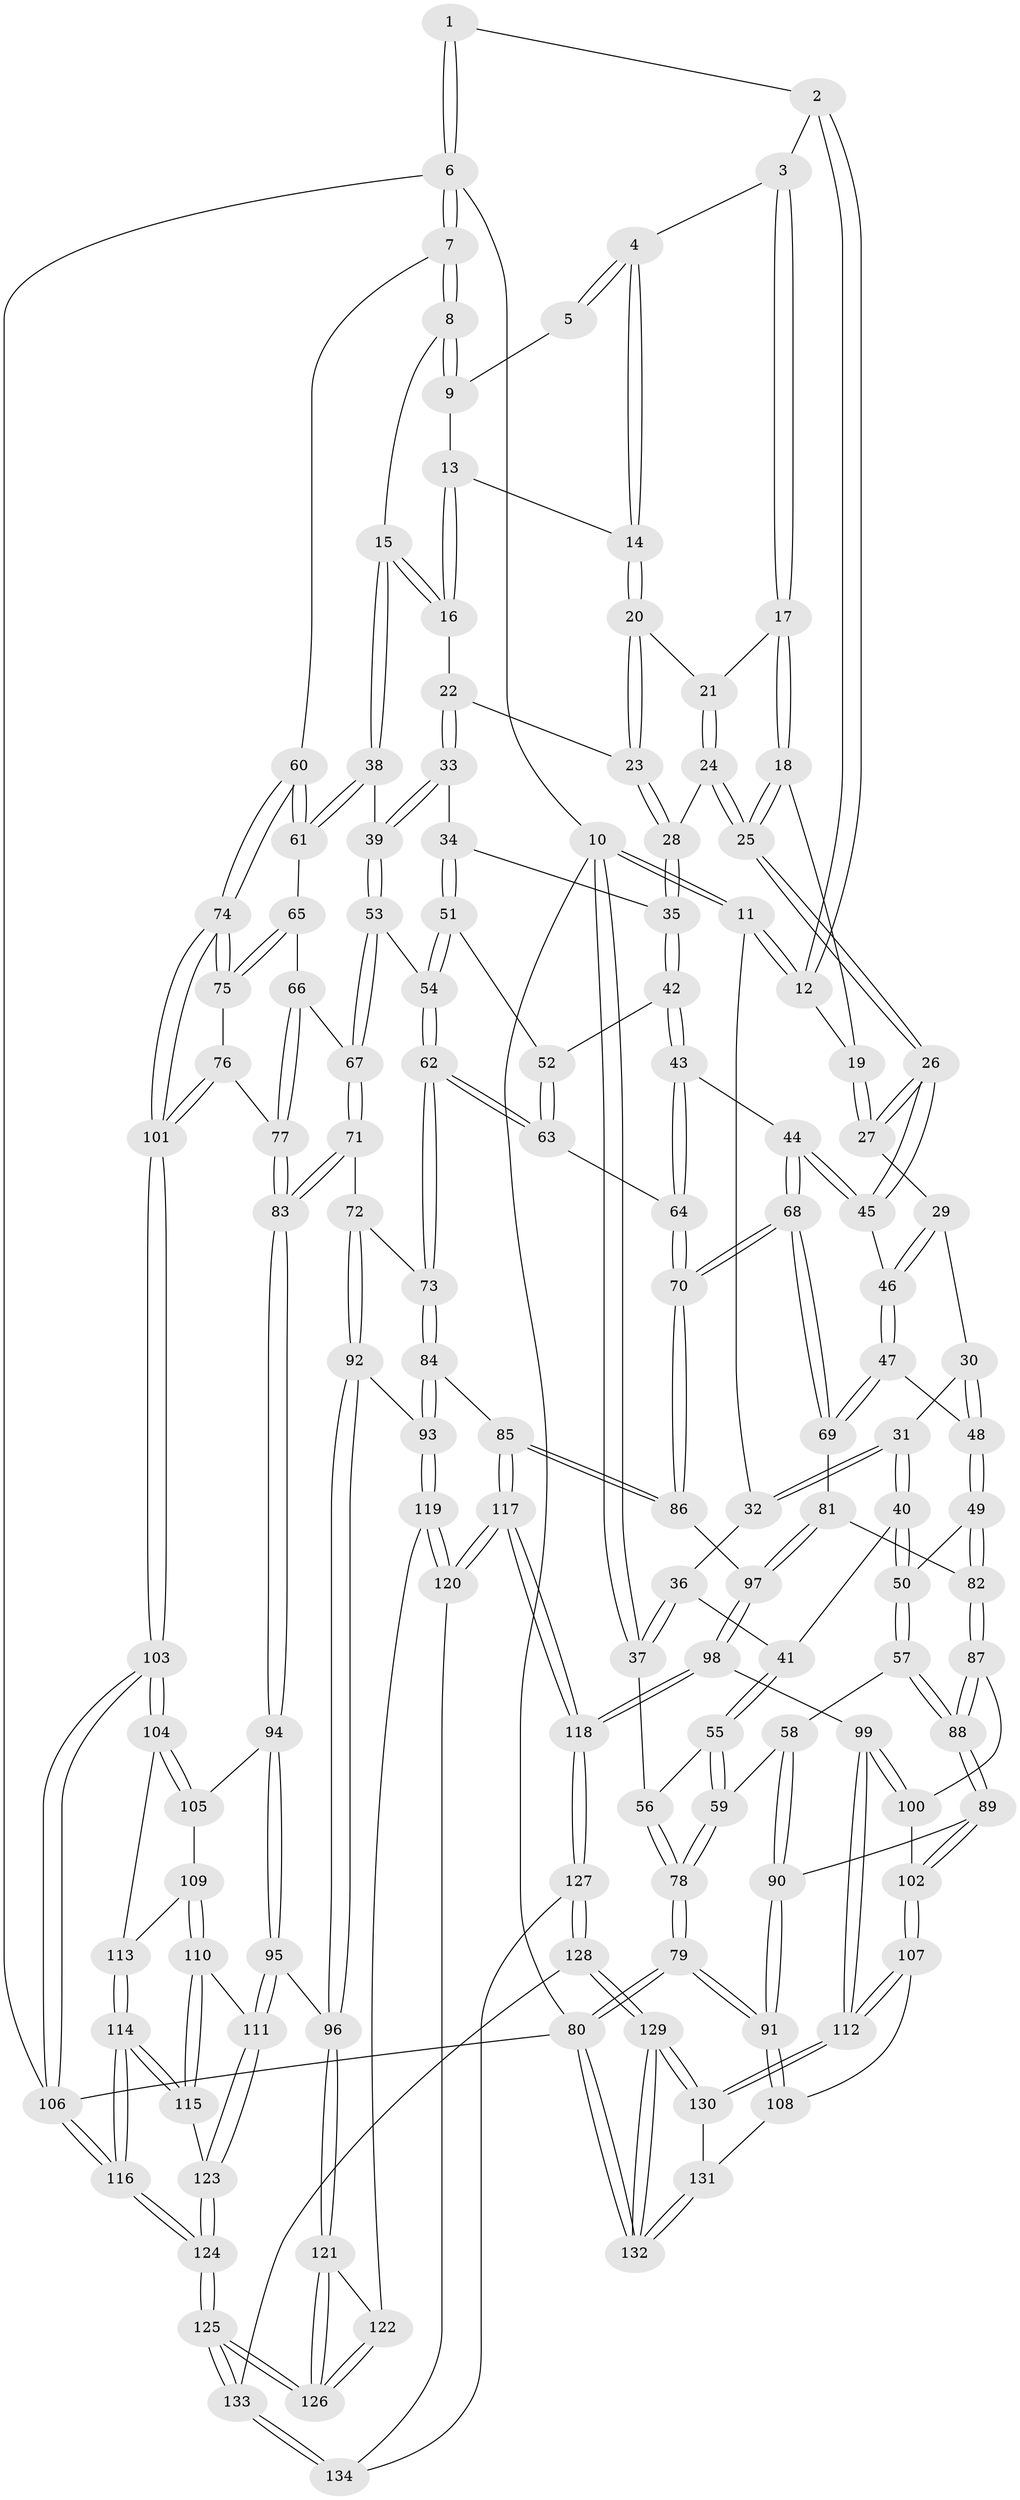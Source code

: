 // coarse degree distribution, {4: 0.5443037974683544, 5: 0.35443037974683544, 6: 0.02531645569620253, 3: 0.06329113924050633, 7: 0.012658227848101266}
// Generated by graph-tools (version 1.1) at 2025/42/03/06/25 10:42:28]
// undirected, 134 vertices, 332 edges
graph export_dot {
graph [start="1"]
  node [color=gray90,style=filled];
  1 [pos="+0.7601224730441472+0"];
  2 [pos="+0.36873643858161087+0"];
  3 [pos="+0.48345086725806713+0.04560245037524054"];
  4 [pos="+0.6194013437378334+0.07964057551078488"];
  5 [pos="+0.7597891344684454+0"];
  6 [pos="+1+0"];
  7 [pos="+1+0"];
  8 [pos="+0.9321218169405266+0.09834217185882267"];
  9 [pos="+0.8094933605850484+0.02894893625954849"];
  10 [pos="+0+0"];
  11 [pos="+0+0"];
  12 [pos="+0+0"];
  13 [pos="+0.7857117332483761+0.0745928923918337"];
  14 [pos="+0.6535063848278551+0.14191131618471228"];
  15 [pos="+0.8765983133641909+0.3107346165984837"];
  16 [pos="+0.806824774493289+0.26370212824723555"];
  17 [pos="+0.4693372955561818+0.13908846476005024"];
  18 [pos="+0.35803800564766763+0.2020566879000255"];
  19 [pos="+0.29408226830046247+0.1863364461202731"];
  20 [pos="+0.6499598475781903+0.20655740798840713"];
  21 [pos="+0.48148946577944035+0.15479535978233316"];
  22 [pos="+0.6875229312032934+0.23946526641087723"];
  23 [pos="+0.6558705467064908+0.2255552776648775"];
  24 [pos="+0.5072993876353632+0.2995456477921196"];
  25 [pos="+0.43291736025379784+0.33534319691770187"];
  26 [pos="+0.4222105925336867+0.3557508759814685"];
  27 [pos="+0.2435613773273558+0.3469819007543829"];
  28 [pos="+0.5696980176685168+0.3052901021349261"];
  29 [pos="+0.2432415807968794+0.3472395970770171"];
  30 [pos="+0.23520977904017956+0.35133129428766363"];
  31 [pos="+0.23364952144482307+0.35161245694706517"];
  32 [pos="+0.13620362704801442+0.26910348221383285"];
  33 [pos="+0.6788607144790456+0.3996764251095141"];
  34 [pos="+0.6715657528900859+0.40205958756609567"];
  35 [pos="+0.5934267534796033+0.37104970577066415"];
  36 [pos="+0.08769723565020307+0.3566935226779772"];
  37 [pos="+0+0.07940375966223413"];
  38 [pos="+0.8895904501818339+0.332939592856891"];
  39 [pos="+0.8026995202124766+0.40730092052746464"];
  40 [pos="+0.20949669020280387+0.3730246405451792"];
  41 [pos="+0.10715759776595835+0.3980184624525603"];
  42 [pos="+0.5547652583139085+0.45135126542663206"];
  43 [pos="+0.5348809665857968+0.4682514648947594"];
  44 [pos="+0.5082473269921985+0.47946472600789103"];
  45 [pos="+0.4230892020223629+0.36423496217411355"];
  46 [pos="+0.3540301162270117+0.47090841658180566"];
  47 [pos="+0.34777175632455143+0.49803125949472515"];
  48 [pos="+0.2906481093680984+0.5221719910969894"];
  49 [pos="+0.27295248282157203+0.540035767416398"];
  50 [pos="+0.17912119602939716+0.5467484879706923"];
  51 [pos="+0.6606185838996903+0.4431905711036408"];
  52 [pos="+0.6476461565571733+0.47161147429185213"];
  53 [pos="+0.77235799339099+0.48943011060746644"];
  54 [pos="+0.7534885240907271+0.4998259021635393"];
  55 [pos="+0.08145598570426543+0.4366104182667507"];
  56 [pos="+0+0.17534418151153583"];
  57 [pos="+0.1717729385147083+0.5506500631550033"];
  58 [pos="+0.12312969166399125+0.5494463093052238"];
  59 [pos="+0.06936232539228133+0.5366548837187386"];
  60 [pos="+1+0.40146401197105225"];
  61 [pos="+0.9614287220150209+0.36283239783192783"];
  62 [pos="+0.6825803620550116+0.5481513467192045"];
  63 [pos="+0.6663416051238354+0.5390378011287565"];
  64 [pos="+0.6400038700891031+0.5414633260673412"];
  65 [pos="+0.8962411881649326+0.5245127569652466"];
  66 [pos="+0.8782838384518841+0.5388740411882591"];
  67 [pos="+0.8122448842851707+0.5547407928700695"];
  68 [pos="+0.47259115817200303+0.5738531464649009"];
  69 [pos="+0.4714101239845444+0.5736129066865594"];
  70 [pos="+0.4997770206411274+0.6194948691387114"];
  71 [pos="+0.8100715206809151+0.610260712881212"];
  72 [pos="+0.7252460461888239+0.6227735293655678"];
  73 [pos="+0.693097556452535+0.6038498192086866"];
  74 [pos="+1+0.5004207531658458"];
  75 [pos="+0.9259304388410992+0.5775351424735417"];
  76 [pos="+0.8969919930691572+0.6383273131801158"];
  77 [pos="+0.8839962581191453+0.6433147726484811"];
  78 [pos="+0+0.636744972322699"];
  79 [pos="+0+0.7519720156081854"];
  80 [pos="+0+1"];
  81 [pos="+0.32291559160916156+0.6291189586359226"];
  82 [pos="+0.3149230966508865+0.6277465474026028"];
  83 [pos="+0.8591149648899365+0.6599595379366627"];
  84 [pos="+0.5494673260465116+0.736828336198528"];
  85 [pos="+0.5368066008458731+0.7317515730759162"];
  86 [pos="+0.5232765473211437+0.7230646581866732"];
  87 [pos="+0.3088299452261561+0.6355639347625979"];
  88 [pos="+0.20380930321398383+0.6560312920219756"];
  89 [pos="+0.19806769373186164+0.7057506515288096"];
  90 [pos="+0.12639507574189005+0.669052746599776"];
  91 [pos="+0+0.7684047712669521"];
  92 [pos="+0.7522324486189759+0.7706426644900146"];
  93 [pos="+0.5649244503467059+0.7510807994753262"];
  94 [pos="+0.8539556785207394+0.6955786406108128"];
  95 [pos="+0.7994811727137161+0.7793529329991805"];
  96 [pos="+0.7746851712110421+0.7822077091817446"];
  97 [pos="+0.4277041013827266+0.7525860773544841"];
  98 [pos="+0.35629367573697124+0.7997154914955172"];
  99 [pos="+0.3240343095768284+0.8053043983371547"];
  100 [pos="+0.29916512571836623+0.6679703188946459"];
  101 [pos="+1+0.6698129550433627"];
  102 [pos="+0.20060405609403162+0.7178493855280604"];
  103 [pos="+1+0.6809580800545756"];
  104 [pos="+1+0.7377491186688865"];
  105 [pos="+0.9225571354864671+0.7204314684129723"];
  106 [pos="+1+1"];
  107 [pos="+0.1978524675023285+0.7817847744119483"];
  108 [pos="+0.14515614781387895+0.80909887828706"];
  109 [pos="+0.925906676254193+0.8096018615368119"];
  110 [pos="+0.9173038671313646+0.814141049330614"];
  111 [pos="+0.8232085579352629+0.7988676639505918"];
  112 [pos="+0.31348239055528604+0.8102228758076458"];
  113 [pos="+0.9689283251252148+0.7946576958280919"];
  114 [pos="+1+1"];
  115 [pos="+0.9651523927619232+0.9694853727296364"];
  116 [pos="+1+1"];
  117 [pos="+0.44682653929484434+0.9410579473959299"];
  118 [pos="+0.44456120592022025+0.9430339272541562"];
  119 [pos="+0.5910943010525109+0.8733182420049133"];
  120 [pos="+0.5697774614899291+0.8998936243143666"];
  121 [pos="+0.7460406893458469+0.85471730446686"];
  122 [pos="+0.6170752164581687+0.8917430842162203"];
  123 [pos="+0.8310170788484346+0.824528567872811"];
  124 [pos="+0.853682438681015+1"];
  125 [pos="+0.8057079826158546+1"];
  126 [pos="+0.7417679961563411+1"];
  127 [pos="+0.4400412818747527+0.9599142280546568"];
  128 [pos="+0.3321285660487445+1"];
  129 [pos="+0.2795824074745554+1"];
  130 [pos="+0.2664229194352037+1"];
  131 [pos="+0.1491755300601254+0.8491151427420249"];
  132 [pos="+0+1"];
  133 [pos="+0.576043882975442+1"];
  134 [pos="+0.5603384474471164+0.958097788208165"];
  1 -- 2;
  1 -- 6;
  1 -- 6;
  2 -- 3;
  2 -- 12;
  2 -- 12;
  3 -- 4;
  3 -- 17;
  3 -- 17;
  4 -- 5;
  4 -- 5;
  4 -- 14;
  4 -- 14;
  5 -- 9;
  6 -- 7;
  6 -- 7;
  6 -- 10;
  6 -- 106;
  7 -- 8;
  7 -- 8;
  7 -- 60;
  8 -- 9;
  8 -- 9;
  8 -- 15;
  9 -- 13;
  10 -- 11;
  10 -- 11;
  10 -- 37;
  10 -- 37;
  10 -- 80;
  11 -- 12;
  11 -- 12;
  11 -- 32;
  12 -- 19;
  13 -- 14;
  13 -- 16;
  13 -- 16;
  14 -- 20;
  14 -- 20;
  15 -- 16;
  15 -- 16;
  15 -- 38;
  15 -- 38;
  16 -- 22;
  17 -- 18;
  17 -- 18;
  17 -- 21;
  18 -- 19;
  18 -- 25;
  18 -- 25;
  19 -- 27;
  19 -- 27;
  20 -- 21;
  20 -- 23;
  20 -- 23;
  21 -- 24;
  21 -- 24;
  22 -- 23;
  22 -- 33;
  22 -- 33;
  23 -- 28;
  23 -- 28;
  24 -- 25;
  24 -- 25;
  24 -- 28;
  25 -- 26;
  25 -- 26;
  26 -- 27;
  26 -- 27;
  26 -- 45;
  26 -- 45;
  27 -- 29;
  28 -- 35;
  28 -- 35;
  29 -- 30;
  29 -- 46;
  29 -- 46;
  30 -- 31;
  30 -- 48;
  30 -- 48;
  31 -- 32;
  31 -- 32;
  31 -- 40;
  31 -- 40;
  32 -- 36;
  33 -- 34;
  33 -- 39;
  33 -- 39;
  34 -- 35;
  34 -- 51;
  34 -- 51;
  35 -- 42;
  35 -- 42;
  36 -- 37;
  36 -- 37;
  36 -- 41;
  37 -- 56;
  38 -- 39;
  38 -- 61;
  38 -- 61;
  39 -- 53;
  39 -- 53;
  40 -- 41;
  40 -- 50;
  40 -- 50;
  41 -- 55;
  41 -- 55;
  42 -- 43;
  42 -- 43;
  42 -- 52;
  43 -- 44;
  43 -- 64;
  43 -- 64;
  44 -- 45;
  44 -- 45;
  44 -- 68;
  44 -- 68;
  45 -- 46;
  46 -- 47;
  46 -- 47;
  47 -- 48;
  47 -- 69;
  47 -- 69;
  48 -- 49;
  48 -- 49;
  49 -- 50;
  49 -- 82;
  49 -- 82;
  50 -- 57;
  50 -- 57;
  51 -- 52;
  51 -- 54;
  51 -- 54;
  52 -- 63;
  52 -- 63;
  53 -- 54;
  53 -- 67;
  53 -- 67;
  54 -- 62;
  54 -- 62;
  55 -- 56;
  55 -- 59;
  55 -- 59;
  56 -- 78;
  56 -- 78;
  57 -- 58;
  57 -- 88;
  57 -- 88;
  58 -- 59;
  58 -- 90;
  58 -- 90;
  59 -- 78;
  59 -- 78;
  60 -- 61;
  60 -- 61;
  60 -- 74;
  60 -- 74;
  61 -- 65;
  62 -- 63;
  62 -- 63;
  62 -- 73;
  62 -- 73;
  63 -- 64;
  64 -- 70;
  64 -- 70;
  65 -- 66;
  65 -- 75;
  65 -- 75;
  66 -- 67;
  66 -- 77;
  66 -- 77;
  67 -- 71;
  67 -- 71;
  68 -- 69;
  68 -- 69;
  68 -- 70;
  68 -- 70;
  69 -- 81;
  70 -- 86;
  70 -- 86;
  71 -- 72;
  71 -- 83;
  71 -- 83;
  72 -- 73;
  72 -- 92;
  72 -- 92;
  73 -- 84;
  73 -- 84;
  74 -- 75;
  74 -- 75;
  74 -- 101;
  74 -- 101;
  75 -- 76;
  76 -- 77;
  76 -- 101;
  76 -- 101;
  77 -- 83;
  77 -- 83;
  78 -- 79;
  78 -- 79;
  79 -- 80;
  79 -- 80;
  79 -- 91;
  79 -- 91;
  80 -- 132;
  80 -- 132;
  80 -- 106;
  81 -- 82;
  81 -- 97;
  81 -- 97;
  82 -- 87;
  82 -- 87;
  83 -- 94;
  83 -- 94;
  84 -- 85;
  84 -- 93;
  84 -- 93;
  85 -- 86;
  85 -- 86;
  85 -- 117;
  85 -- 117;
  86 -- 97;
  87 -- 88;
  87 -- 88;
  87 -- 100;
  88 -- 89;
  88 -- 89;
  89 -- 90;
  89 -- 102;
  89 -- 102;
  90 -- 91;
  90 -- 91;
  91 -- 108;
  91 -- 108;
  92 -- 93;
  92 -- 96;
  92 -- 96;
  93 -- 119;
  93 -- 119;
  94 -- 95;
  94 -- 95;
  94 -- 105;
  95 -- 96;
  95 -- 111;
  95 -- 111;
  96 -- 121;
  96 -- 121;
  97 -- 98;
  97 -- 98;
  98 -- 99;
  98 -- 118;
  98 -- 118;
  99 -- 100;
  99 -- 100;
  99 -- 112;
  99 -- 112;
  100 -- 102;
  101 -- 103;
  101 -- 103;
  102 -- 107;
  102 -- 107;
  103 -- 104;
  103 -- 104;
  103 -- 106;
  103 -- 106;
  104 -- 105;
  104 -- 105;
  104 -- 113;
  105 -- 109;
  106 -- 116;
  106 -- 116;
  107 -- 108;
  107 -- 112;
  107 -- 112;
  108 -- 131;
  109 -- 110;
  109 -- 110;
  109 -- 113;
  110 -- 111;
  110 -- 115;
  110 -- 115;
  111 -- 123;
  111 -- 123;
  112 -- 130;
  112 -- 130;
  113 -- 114;
  113 -- 114;
  114 -- 115;
  114 -- 115;
  114 -- 116;
  114 -- 116;
  115 -- 123;
  116 -- 124;
  116 -- 124;
  117 -- 118;
  117 -- 118;
  117 -- 120;
  117 -- 120;
  118 -- 127;
  118 -- 127;
  119 -- 120;
  119 -- 120;
  119 -- 122;
  120 -- 134;
  121 -- 122;
  121 -- 126;
  121 -- 126;
  122 -- 126;
  122 -- 126;
  123 -- 124;
  123 -- 124;
  124 -- 125;
  124 -- 125;
  125 -- 126;
  125 -- 126;
  125 -- 133;
  125 -- 133;
  127 -- 128;
  127 -- 128;
  127 -- 134;
  128 -- 129;
  128 -- 129;
  128 -- 133;
  129 -- 130;
  129 -- 130;
  129 -- 132;
  129 -- 132;
  130 -- 131;
  131 -- 132;
  131 -- 132;
  133 -- 134;
  133 -- 134;
}
